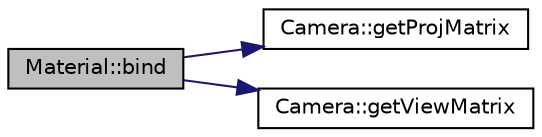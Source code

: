 digraph "Material::bind"
{
  edge [fontname="Helvetica",fontsize="10",labelfontname="Helvetica",labelfontsize="10"];
  node [fontname="Helvetica",fontsize="10",shape=record];
  rankdir="LR";
  Node1 [label="Material::bind",height=0.2,width=0.4,color="black", fillcolor="grey75", style="filled" fontcolor="black"];
  Node1 -> Node2 [color="midnightblue",fontsize="10",style="solid",fontname="Helvetica"];
  Node2 [label="Camera::getProjMatrix",height=0.2,width=0.4,color="black", fillcolor="white", style="filled",URL="$class_camera.html#a4e4f082071bdf7da528ecf19e09f938d",tooltip="returns the camera&#39;s projection matrix, calculated from the field of view, aspect ratio..."];
  Node1 -> Node3 [color="midnightblue",fontsize="10",style="solid",fontname="Helvetica"];
  Node3 [label="Camera::getViewMatrix",height=0.2,width=0.4,color="black", fillcolor="white", style="filled",URL="$class_camera.html#a5569ca5967e01d3344fbf6aba36d9820",tooltip="Returns the camera&#39;s view matrix, calculated from the camera&#39;s position and forward direction..."];
}

